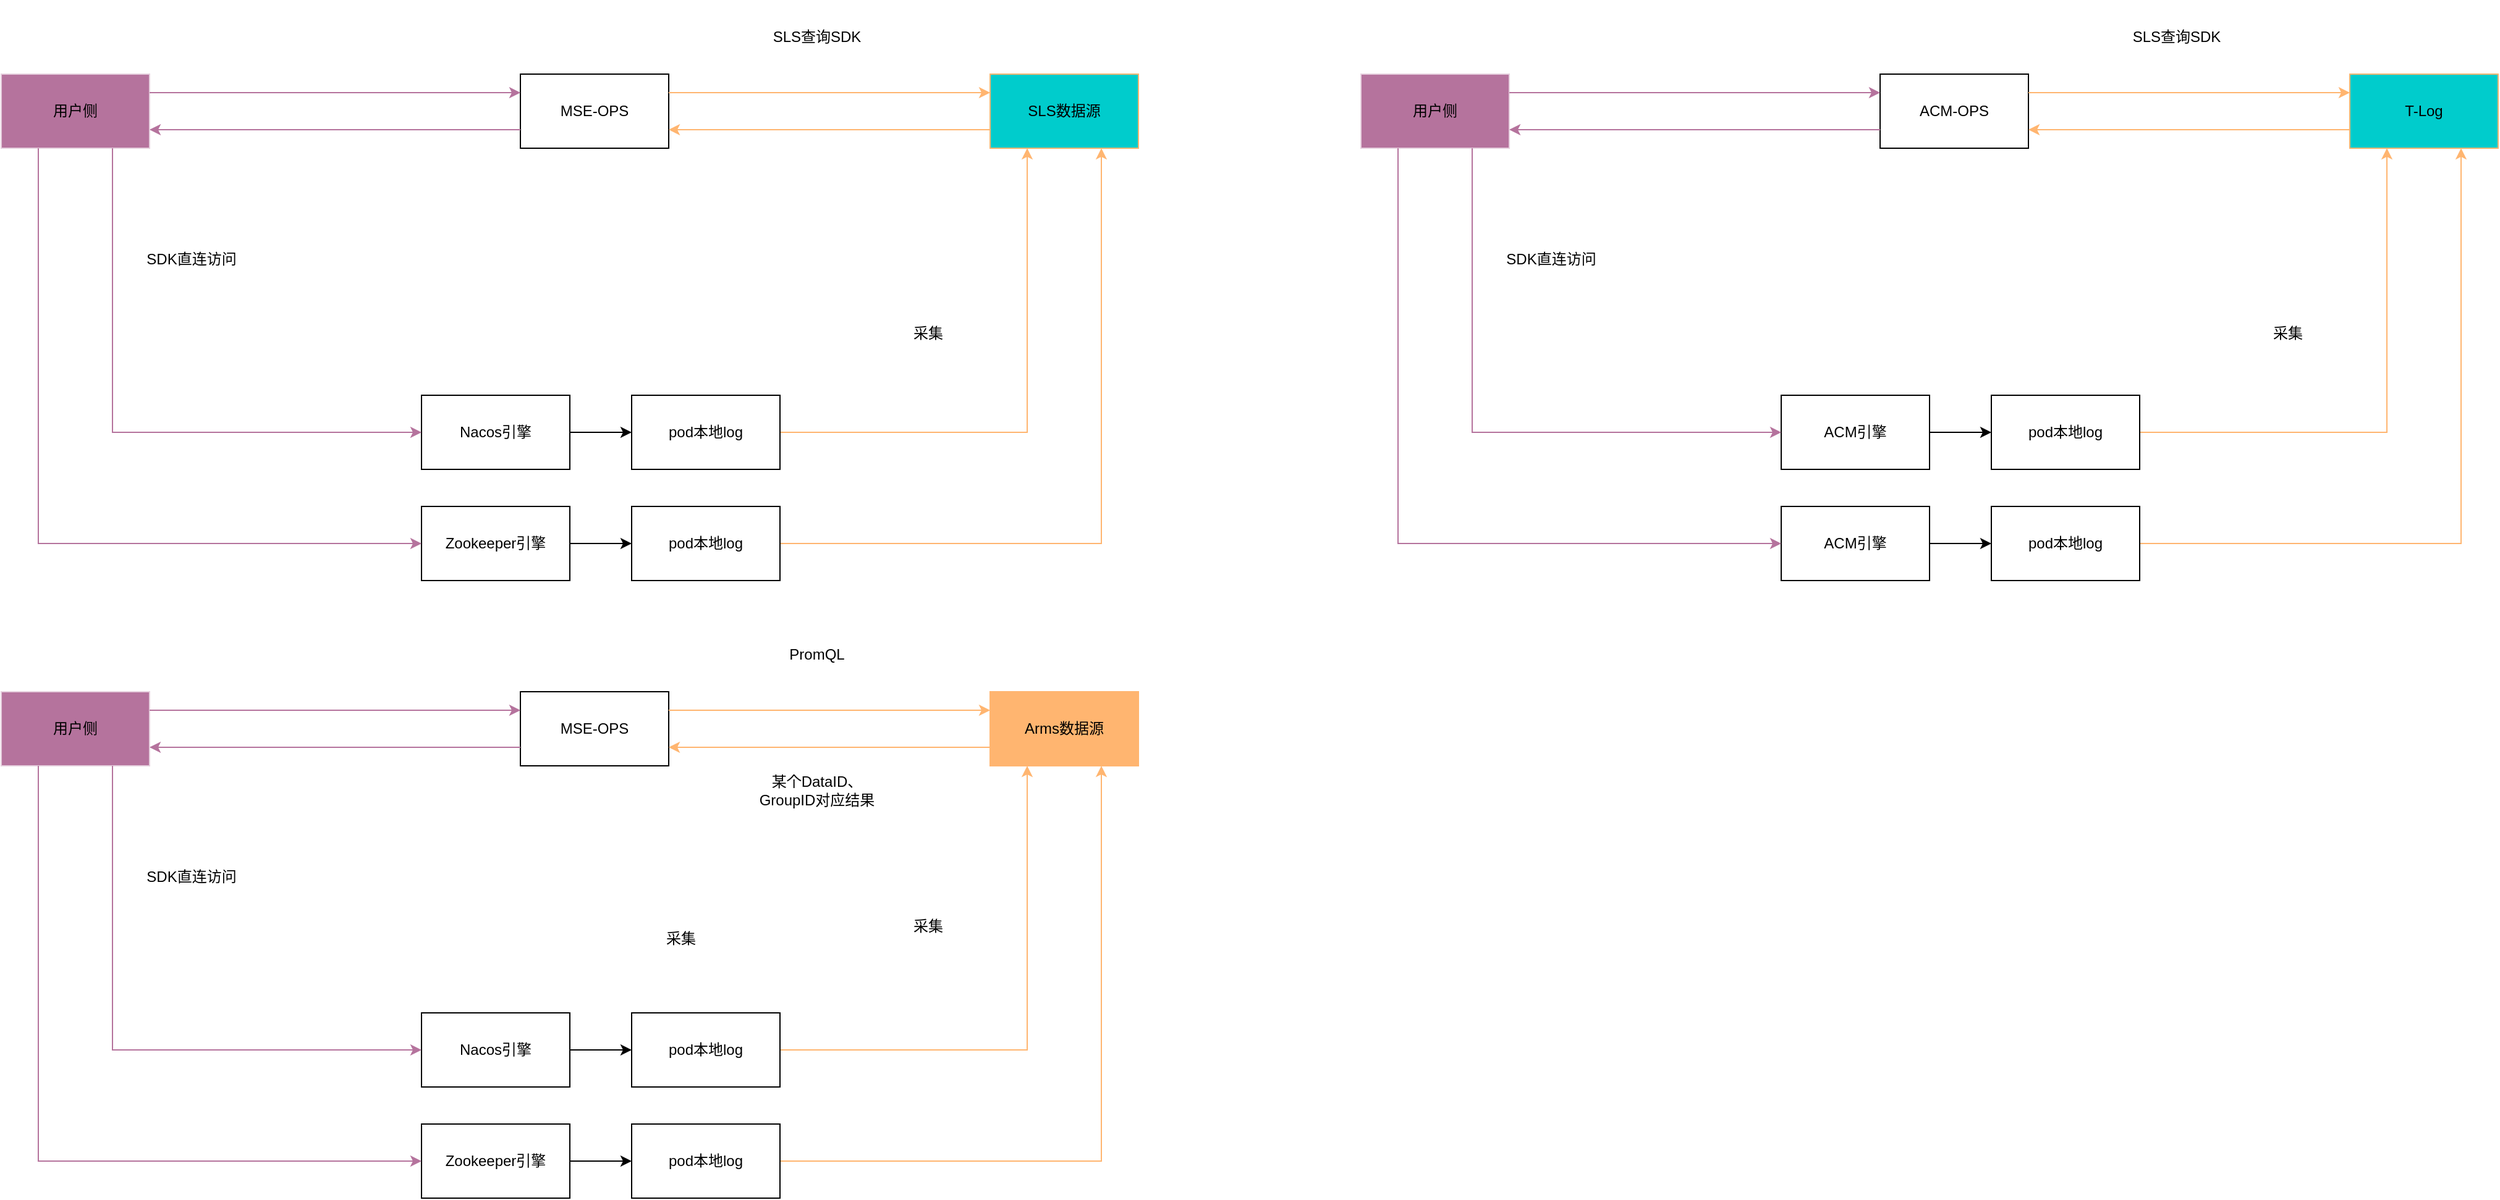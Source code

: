 <mxfile version="16.6.5" type="github">
  <diagram id="Uhu2Ll49Uh4k2IdSFsoS" name="Page-1">
    <mxGraphModel dx="1605" dy="856" grid="1" gridSize="10" guides="1" tooltips="1" connect="1" arrows="1" fold="1" page="1" pageScale="1" pageWidth="827" pageHeight="1169" math="0" shadow="0">
      <root>
        <mxCell id="0" />
        <mxCell id="1" parent="0" />
        <mxCell id="-PRiL7OBCbt_mv9-A4bU-6" value="用户侧" style="rounded=0;whiteSpace=wrap;html=1;fillColor=#B5739D;strokeColor=#E6D0DE;" vertex="1" parent="1">
          <mxGeometry x="240" y="1020" width="120" height="60" as="geometry" />
        </mxCell>
        <mxCell id="-PRiL7OBCbt_mv9-A4bU-7" value="MSE-OPS" style="rounded=0;whiteSpace=wrap;html=1;" vertex="1" parent="1">
          <mxGeometry x="660" y="1020" width="120" height="60" as="geometry" />
        </mxCell>
        <mxCell id="-PRiL7OBCbt_mv9-A4bU-8" value="Arms数据源" style="rounded=0;whiteSpace=wrap;html=1;strokeColor=#FFB570;fillColor=#FFB570;" vertex="1" parent="1">
          <mxGeometry x="1040" y="1020" width="120" height="60" as="geometry" />
        </mxCell>
        <mxCell id="-PRiL7OBCbt_mv9-A4bU-9" style="edgeStyle=orthogonalEdgeStyle;rounded=0;orthogonalLoop=1;jettySize=auto;html=1;exitX=1;exitY=0.5;exitDx=0;exitDy=0;entryX=0;entryY=0.5;entryDx=0;entryDy=0;" edge="1" parent="1" source="-PRiL7OBCbt_mv9-A4bU-10" target="-PRiL7OBCbt_mv9-A4bU-23">
          <mxGeometry relative="1" as="geometry" />
        </mxCell>
        <mxCell id="-PRiL7OBCbt_mv9-A4bU-10" value="Nacos引擎" style="rounded=0;whiteSpace=wrap;html=1;" vertex="1" parent="1">
          <mxGeometry x="580" y="1280" width="120" height="60" as="geometry" />
        </mxCell>
        <mxCell id="-PRiL7OBCbt_mv9-A4bU-11" value="" style="endArrow=classic;html=1;rounded=0;entryX=1;entryY=0.75;entryDx=0;entryDy=0;exitX=0;exitY=0.75;exitDx=0;exitDy=0;fillColor=#FFB570;strokeColor=#FFB570;" edge="1" parent="1" source="-PRiL7OBCbt_mv9-A4bU-8" target="-PRiL7OBCbt_mv9-A4bU-7">
          <mxGeometry width="50" height="50" relative="1" as="geometry">
            <mxPoint x="310" y="1170" as="sourcePoint" />
            <mxPoint x="610" y="1170" as="targetPoint" />
          </mxGeometry>
        </mxCell>
        <mxCell id="-PRiL7OBCbt_mv9-A4bU-12" value="" style="endArrow=classic;html=1;rounded=0;entryX=0;entryY=0.25;entryDx=0;entryDy=0;exitX=1;exitY=0.25;exitDx=0;exitDy=0;fillColor=#FFB570;strokeColor=#FFB570;" edge="1" parent="1" source="-PRiL7OBCbt_mv9-A4bU-7" target="-PRiL7OBCbt_mv9-A4bU-8">
          <mxGeometry width="50" height="50" relative="1" as="geometry">
            <mxPoint x="530" y="850" as="sourcePoint" />
            <mxPoint x="530" y="1010" as="targetPoint" />
          </mxGeometry>
        </mxCell>
        <mxCell id="-PRiL7OBCbt_mv9-A4bU-13" value="SDK直连访问" style="rounded=0;whiteSpace=wrap;html=1;strokeColor=none;" vertex="1" parent="1">
          <mxGeometry x="334" y="1140" width="120" height="60" as="geometry" />
        </mxCell>
        <mxCell id="-PRiL7OBCbt_mv9-A4bU-14" value="" style="endArrow=classic;html=1;rounded=0;entryX=1;entryY=0.75;entryDx=0;entryDy=0;exitX=0;exitY=0.75;exitDx=0;exitDy=0;fillColor=#B5739D;strokeColor=#B5739D;" edge="1" parent="1" source="-PRiL7OBCbt_mv9-A4bU-7" target="-PRiL7OBCbt_mv9-A4bU-6">
          <mxGeometry width="50" height="50" relative="1" as="geometry">
            <mxPoint x="760" y="1030" as="sourcePoint" />
            <mxPoint x="760" y="870" as="targetPoint" />
          </mxGeometry>
        </mxCell>
        <mxCell id="-PRiL7OBCbt_mv9-A4bU-15" value="" style="endArrow=classic;html=1;rounded=0;entryX=0;entryY=0.25;entryDx=0;entryDy=0;exitX=1;exitY=0.25;exitDx=0;exitDy=0;fillColor=#B5739D;strokeColor=#B5739D;" edge="1" parent="1" source="-PRiL7OBCbt_mv9-A4bU-6" target="-PRiL7OBCbt_mv9-A4bU-7">
          <mxGeometry width="50" height="50" relative="1" as="geometry">
            <mxPoint x="670" y="1075" as="sourcePoint" />
            <mxPoint x="370" y="1075" as="targetPoint" />
          </mxGeometry>
        </mxCell>
        <mxCell id="-PRiL7OBCbt_mv9-A4bU-17" style="edgeStyle=orthogonalEdgeStyle;rounded=0;orthogonalLoop=1;jettySize=auto;html=1;exitX=1;exitY=0.5;exitDx=0;exitDy=0;entryX=0;entryY=0.5;entryDx=0;entryDy=0;" edge="1" parent="1" source="-PRiL7OBCbt_mv9-A4bU-18" target="-PRiL7OBCbt_mv9-A4bU-24">
          <mxGeometry relative="1" as="geometry" />
        </mxCell>
        <mxCell id="-PRiL7OBCbt_mv9-A4bU-18" value="Zookeeper引擎" style="rounded=0;whiteSpace=wrap;html=1;" vertex="1" parent="1">
          <mxGeometry x="580" y="1370" width="120" height="60" as="geometry" />
        </mxCell>
        <mxCell id="-PRiL7OBCbt_mv9-A4bU-19" value="" style="endArrow=classic;html=1;rounded=0;entryX=0;entryY=0.5;entryDx=0;entryDy=0;exitX=0.75;exitY=1;exitDx=0;exitDy=0;fillColor=#B5739D;strokeColor=#B5739D;" edge="1" parent="1" source="-PRiL7OBCbt_mv9-A4bU-6" target="-PRiL7OBCbt_mv9-A4bU-10">
          <mxGeometry width="50" height="50" relative="1" as="geometry">
            <mxPoint x="370" y="1235" as="sourcePoint" />
            <mxPoint x="670" y="1235" as="targetPoint" />
            <Array as="points">
              <mxPoint x="330" y="1310" />
            </Array>
          </mxGeometry>
        </mxCell>
        <mxCell id="-PRiL7OBCbt_mv9-A4bU-20" value="" style="endArrow=classic;html=1;rounded=0;fillColor=#FFB570;strokeColor=#FFB570;exitX=1;exitY=0.5;exitDx=0;exitDy=0;entryX=0.25;entryY=1;entryDx=0;entryDy=0;" edge="1" parent="1" source="-PRiL7OBCbt_mv9-A4bU-23" target="-PRiL7OBCbt_mv9-A4bU-8">
          <mxGeometry width="50" height="50" relative="1" as="geometry">
            <mxPoint x="1000" y="1460" as="sourcePoint" />
            <mxPoint x="1070" y="1350" as="targetPoint" />
            <Array as="points">
              <mxPoint x="1070" y="1310" />
            </Array>
          </mxGeometry>
        </mxCell>
        <mxCell id="-PRiL7OBCbt_mv9-A4bU-21" value="" style="endArrow=classic;html=1;rounded=0;fillColor=#FFB570;strokeColor=#FFB570;exitX=1;exitY=0.5;exitDx=0;exitDy=0;entryX=0.75;entryY=1;entryDx=0;entryDy=0;" edge="1" parent="1" source="-PRiL7OBCbt_mv9-A4bU-24" target="-PRiL7OBCbt_mv9-A4bU-8">
          <mxGeometry width="50" height="50" relative="1" as="geometry">
            <mxPoint x="1010" y="1550" as="sourcePoint" />
            <mxPoint x="1130" y="1350" as="targetPoint" />
            <Array as="points">
              <mxPoint x="1130" y="1400" />
            </Array>
          </mxGeometry>
        </mxCell>
        <mxCell id="-PRiL7OBCbt_mv9-A4bU-22" value="" style="endArrow=classic;html=1;rounded=0;entryX=0;entryY=0.5;entryDx=0;entryDy=0;exitX=0.25;exitY=1;exitDx=0;exitDy=0;fillColor=#B5739D;strokeColor=#B5739D;" edge="1" parent="1" source="-PRiL7OBCbt_mv9-A4bU-6" target="-PRiL7OBCbt_mv9-A4bU-18">
          <mxGeometry width="50" height="50" relative="1" as="geometry">
            <mxPoint x="260" y="1360" as="sourcePoint" />
            <mxPoint x="590" y="1550" as="targetPoint" />
            <Array as="points">
              <mxPoint x="270" y="1400" />
            </Array>
          </mxGeometry>
        </mxCell>
        <mxCell id="-PRiL7OBCbt_mv9-A4bU-23" value="pod本地log" style="rounded=0;whiteSpace=wrap;html=1;" vertex="1" parent="1">
          <mxGeometry x="750" y="1280" width="120" height="60" as="geometry" />
        </mxCell>
        <mxCell id="-PRiL7OBCbt_mv9-A4bU-24" value="pod本地log" style="rounded=0;whiteSpace=wrap;html=1;" vertex="1" parent="1">
          <mxGeometry x="750" y="1370" width="120" height="60" as="geometry" />
        </mxCell>
        <mxCell id="-PRiL7OBCbt_mv9-A4bU-25" value="采集" style="rounded=0;whiteSpace=wrap;html=1;strokeColor=none;" vertex="1" parent="1">
          <mxGeometry x="730" y="1190" width="120" height="60" as="geometry" />
        </mxCell>
        <mxCell id="-PRiL7OBCbt_mv9-A4bU-26" value="PromQL" style="rounded=0;whiteSpace=wrap;html=1;strokeColor=none;" vertex="1" parent="1">
          <mxGeometry x="840" y="960" width="120" height="60" as="geometry" />
        </mxCell>
        <mxCell id="-PRiL7OBCbt_mv9-A4bU-29" value="采集" style="rounded=0;whiteSpace=wrap;html=1;strokeColor=none;" vertex="1" parent="1">
          <mxGeometry x="930" y="1180" width="120" height="60" as="geometry" />
        </mxCell>
        <mxCell id="-PRiL7OBCbt_mv9-A4bU-31" value="用户侧" style="rounded=0;whiteSpace=wrap;html=1;fillColor=#B5739D;strokeColor=#E6D0DE;" vertex="1" parent="1">
          <mxGeometry x="240" y="520" width="120" height="60" as="geometry" />
        </mxCell>
        <mxCell id="-PRiL7OBCbt_mv9-A4bU-32" value="MSE-OPS" style="rounded=0;whiteSpace=wrap;html=1;" vertex="1" parent="1">
          <mxGeometry x="660" y="520" width="120" height="60" as="geometry" />
        </mxCell>
        <mxCell id="-PRiL7OBCbt_mv9-A4bU-33" value="SLS数据源" style="rounded=0;whiteSpace=wrap;html=1;strokeColor=#FFB570;fillColor=#00CCCC;" vertex="1" parent="1">
          <mxGeometry x="1040" y="520" width="120" height="60" as="geometry" />
        </mxCell>
        <mxCell id="-PRiL7OBCbt_mv9-A4bU-34" style="edgeStyle=orthogonalEdgeStyle;rounded=0;orthogonalLoop=1;jettySize=auto;html=1;exitX=1;exitY=0.5;exitDx=0;exitDy=0;entryX=0;entryY=0.5;entryDx=0;entryDy=0;" edge="1" parent="1" source="-PRiL7OBCbt_mv9-A4bU-35" target="-PRiL7OBCbt_mv9-A4bU-47">
          <mxGeometry relative="1" as="geometry" />
        </mxCell>
        <mxCell id="-PRiL7OBCbt_mv9-A4bU-35" value="Nacos引擎" style="rounded=0;whiteSpace=wrap;html=1;" vertex="1" parent="1">
          <mxGeometry x="580" y="780" width="120" height="60" as="geometry" />
        </mxCell>
        <mxCell id="-PRiL7OBCbt_mv9-A4bU-36" value="" style="endArrow=classic;html=1;rounded=0;entryX=1;entryY=0.75;entryDx=0;entryDy=0;exitX=0;exitY=0.75;exitDx=0;exitDy=0;fillColor=#FFB570;strokeColor=#FFB570;" edge="1" parent="1" source="-PRiL7OBCbt_mv9-A4bU-33" target="-PRiL7OBCbt_mv9-A4bU-32">
          <mxGeometry width="50" height="50" relative="1" as="geometry">
            <mxPoint x="310" y="670" as="sourcePoint" />
            <mxPoint x="610" y="670" as="targetPoint" />
          </mxGeometry>
        </mxCell>
        <mxCell id="-PRiL7OBCbt_mv9-A4bU-37" value="" style="endArrow=classic;html=1;rounded=0;entryX=0;entryY=0.25;entryDx=0;entryDy=0;exitX=1;exitY=0.25;exitDx=0;exitDy=0;fillColor=#FFB570;strokeColor=#FFB570;" edge="1" parent="1" source="-PRiL7OBCbt_mv9-A4bU-32" target="-PRiL7OBCbt_mv9-A4bU-33">
          <mxGeometry width="50" height="50" relative="1" as="geometry">
            <mxPoint x="530" y="350" as="sourcePoint" />
            <mxPoint x="530" y="510" as="targetPoint" />
          </mxGeometry>
        </mxCell>
        <mxCell id="-PRiL7OBCbt_mv9-A4bU-38" value="SDK直连访问" style="rounded=0;whiteSpace=wrap;html=1;strokeColor=none;" vertex="1" parent="1">
          <mxGeometry x="334" y="640" width="120" height="60" as="geometry" />
        </mxCell>
        <mxCell id="-PRiL7OBCbt_mv9-A4bU-39" value="" style="endArrow=classic;html=1;rounded=0;entryX=1;entryY=0.75;entryDx=0;entryDy=0;exitX=0;exitY=0.75;exitDx=0;exitDy=0;fillColor=#B5739D;strokeColor=#B5739D;" edge="1" parent="1" source="-PRiL7OBCbt_mv9-A4bU-32" target="-PRiL7OBCbt_mv9-A4bU-31">
          <mxGeometry width="50" height="50" relative="1" as="geometry">
            <mxPoint x="760" y="530" as="sourcePoint" />
            <mxPoint x="760" y="370" as="targetPoint" />
          </mxGeometry>
        </mxCell>
        <mxCell id="-PRiL7OBCbt_mv9-A4bU-40" value="" style="endArrow=classic;html=1;rounded=0;entryX=0;entryY=0.25;entryDx=0;entryDy=0;exitX=1;exitY=0.25;exitDx=0;exitDy=0;fillColor=#B5739D;strokeColor=#B5739D;" edge="1" parent="1" source="-PRiL7OBCbt_mv9-A4bU-31" target="-PRiL7OBCbt_mv9-A4bU-32">
          <mxGeometry width="50" height="50" relative="1" as="geometry">
            <mxPoint x="670" y="575" as="sourcePoint" />
            <mxPoint x="370" y="575" as="targetPoint" />
          </mxGeometry>
        </mxCell>
        <mxCell id="-PRiL7OBCbt_mv9-A4bU-41" style="edgeStyle=orthogonalEdgeStyle;rounded=0;orthogonalLoop=1;jettySize=auto;html=1;exitX=1;exitY=0.5;exitDx=0;exitDy=0;entryX=0;entryY=0.5;entryDx=0;entryDy=0;" edge="1" parent="1" source="-PRiL7OBCbt_mv9-A4bU-42" target="-PRiL7OBCbt_mv9-A4bU-48">
          <mxGeometry relative="1" as="geometry" />
        </mxCell>
        <mxCell id="-PRiL7OBCbt_mv9-A4bU-42" value="Zookeeper引擎" style="rounded=0;whiteSpace=wrap;html=1;" vertex="1" parent="1">
          <mxGeometry x="580" y="870" width="120" height="60" as="geometry" />
        </mxCell>
        <mxCell id="-PRiL7OBCbt_mv9-A4bU-43" value="" style="endArrow=classic;html=1;rounded=0;entryX=0;entryY=0.5;entryDx=0;entryDy=0;exitX=0.75;exitY=1;exitDx=0;exitDy=0;fillColor=#B5739D;strokeColor=#B5739D;" edge="1" parent="1" source="-PRiL7OBCbt_mv9-A4bU-31" target="-PRiL7OBCbt_mv9-A4bU-35">
          <mxGeometry width="50" height="50" relative="1" as="geometry">
            <mxPoint x="370" y="735" as="sourcePoint" />
            <mxPoint x="670" y="735" as="targetPoint" />
            <Array as="points">
              <mxPoint x="330" y="810" />
            </Array>
          </mxGeometry>
        </mxCell>
        <mxCell id="-PRiL7OBCbt_mv9-A4bU-44" value="" style="endArrow=classic;html=1;rounded=0;fillColor=#FFB570;strokeColor=#FFB570;exitX=1;exitY=0.5;exitDx=0;exitDy=0;entryX=0.25;entryY=1;entryDx=0;entryDy=0;" edge="1" parent="1" source="-PRiL7OBCbt_mv9-A4bU-47" target="-PRiL7OBCbt_mv9-A4bU-33">
          <mxGeometry width="50" height="50" relative="1" as="geometry">
            <mxPoint x="1000" y="960" as="sourcePoint" />
            <mxPoint x="1070" y="850" as="targetPoint" />
            <Array as="points">
              <mxPoint x="1070" y="810" />
            </Array>
          </mxGeometry>
        </mxCell>
        <mxCell id="-PRiL7OBCbt_mv9-A4bU-45" value="" style="endArrow=classic;html=1;rounded=0;fillColor=#FFB570;strokeColor=#FFB570;exitX=1;exitY=0.5;exitDx=0;exitDy=0;entryX=0.75;entryY=1;entryDx=0;entryDy=0;" edge="1" parent="1" source="-PRiL7OBCbt_mv9-A4bU-48" target="-PRiL7OBCbt_mv9-A4bU-33">
          <mxGeometry width="50" height="50" relative="1" as="geometry">
            <mxPoint x="1010" y="1050" as="sourcePoint" />
            <mxPoint x="1130" y="850" as="targetPoint" />
            <Array as="points">
              <mxPoint x="1130" y="900" />
            </Array>
          </mxGeometry>
        </mxCell>
        <mxCell id="-PRiL7OBCbt_mv9-A4bU-46" value="" style="endArrow=classic;html=1;rounded=0;entryX=0;entryY=0.5;entryDx=0;entryDy=0;exitX=0.25;exitY=1;exitDx=0;exitDy=0;fillColor=#B5739D;strokeColor=#B5739D;" edge="1" parent="1" source="-PRiL7OBCbt_mv9-A4bU-31" target="-PRiL7OBCbt_mv9-A4bU-42">
          <mxGeometry width="50" height="50" relative="1" as="geometry">
            <mxPoint x="260" y="860" as="sourcePoint" />
            <mxPoint x="590" y="1050" as="targetPoint" />
            <Array as="points">
              <mxPoint x="270" y="900" />
            </Array>
          </mxGeometry>
        </mxCell>
        <mxCell id="-PRiL7OBCbt_mv9-A4bU-47" value="pod本地log" style="rounded=0;whiteSpace=wrap;html=1;" vertex="1" parent="1">
          <mxGeometry x="750" y="780" width="120" height="60" as="geometry" />
        </mxCell>
        <mxCell id="-PRiL7OBCbt_mv9-A4bU-48" value="pod本地log" style="rounded=0;whiteSpace=wrap;html=1;" vertex="1" parent="1">
          <mxGeometry x="750" y="870" width="120" height="60" as="geometry" />
        </mxCell>
        <mxCell id="-PRiL7OBCbt_mv9-A4bU-50" value="SLS查询SDK" style="rounded=0;whiteSpace=wrap;html=1;strokeColor=none;" vertex="1" parent="1">
          <mxGeometry x="840" y="460" width="120" height="60" as="geometry" />
        </mxCell>
        <mxCell id="-PRiL7OBCbt_mv9-A4bU-51" value="采集" style="rounded=0;whiteSpace=wrap;html=1;strokeColor=none;" vertex="1" parent="1">
          <mxGeometry x="930" y="700" width="120" height="60" as="geometry" />
        </mxCell>
        <mxCell id="-PRiL7OBCbt_mv9-A4bU-52" value="某个DataID、GroupID对应结果" style="rounded=0;whiteSpace=wrap;html=1;strokeColor=none;" vertex="1" parent="1">
          <mxGeometry x="840" y="1070" width="120" height="60" as="geometry" />
        </mxCell>
        <mxCell id="-PRiL7OBCbt_mv9-A4bU-53" value="用户侧" style="rounded=0;whiteSpace=wrap;html=1;fillColor=#B5739D;strokeColor=#E6D0DE;" vertex="1" parent="1">
          <mxGeometry x="1340" y="520" width="120" height="60" as="geometry" />
        </mxCell>
        <mxCell id="-PRiL7OBCbt_mv9-A4bU-54" value="ACM-OPS" style="rounded=0;whiteSpace=wrap;html=1;" vertex="1" parent="1">
          <mxGeometry x="1760" y="520" width="120" height="60" as="geometry" />
        </mxCell>
        <mxCell id="-PRiL7OBCbt_mv9-A4bU-55" value="T-Log" style="rounded=0;whiteSpace=wrap;html=1;strokeColor=#FFB570;fillColor=#00CCCC;" vertex="1" parent="1">
          <mxGeometry x="2140" y="520" width="120" height="60" as="geometry" />
        </mxCell>
        <mxCell id="-PRiL7OBCbt_mv9-A4bU-56" style="edgeStyle=orthogonalEdgeStyle;rounded=0;orthogonalLoop=1;jettySize=auto;html=1;exitX=1;exitY=0.5;exitDx=0;exitDy=0;entryX=0;entryY=0.5;entryDx=0;entryDy=0;" edge="1" parent="1" source="-PRiL7OBCbt_mv9-A4bU-57" target="-PRiL7OBCbt_mv9-A4bU-69">
          <mxGeometry relative="1" as="geometry" />
        </mxCell>
        <mxCell id="-PRiL7OBCbt_mv9-A4bU-57" value="ACM引擎" style="rounded=0;whiteSpace=wrap;html=1;" vertex="1" parent="1">
          <mxGeometry x="1680" y="780" width="120" height="60" as="geometry" />
        </mxCell>
        <mxCell id="-PRiL7OBCbt_mv9-A4bU-58" value="" style="endArrow=classic;html=1;rounded=0;entryX=1;entryY=0.75;entryDx=0;entryDy=0;exitX=0;exitY=0.75;exitDx=0;exitDy=0;fillColor=#FFB570;strokeColor=#FFB570;" edge="1" parent="1" source="-PRiL7OBCbt_mv9-A4bU-55" target="-PRiL7OBCbt_mv9-A4bU-54">
          <mxGeometry width="50" height="50" relative="1" as="geometry">
            <mxPoint x="1410" y="670" as="sourcePoint" />
            <mxPoint x="1710" y="670" as="targetPoint" />
          </mxGeometry>
        </mxCell>
        <mxCell id="-PRiL7OBCbt_mv9-A4bU-59" value="" style="endArrow=classic;html=1;rounded=0;entryX=0;entryY=0.25;entryDx=0;entryDy=0;exitX=1;exitY=0.25;exitDx=0;exitDy=0;fillColor=#FFB570;strokeColor=#FFB570;" edge="1" parent="1" source="-PRiL7OBCbt_mv9-A4bU-54" target="-PRiL7OBCbt_mv9-A4bU-55">
          <mxGeometry width="50" height="50" relative="1" as="geometry">
            <mxPoint x="1630" y="350" as="sourcePoint" />
            <mxPoint x="1630" y="510" as="targetPoint" />
          </mxGeometry>
        </mxCell>
        <mxCell id="-PRiL7OBCbt_mv9-A4bU-60" value="SDK直连访问" style="rounded=0;whiteSpace=wrap;html=1;strokeColor=none;" vertex="1" parent="1">
          <mxGeometry x="1434" y="640" width="120" height="60" as="geometry" />
        </mxCell>
        <mxCell id="-PRiL7OBCbt_mv9-A4bU-61" value="" style="endArrow=classic;html=1;rounded=0;entryX=1;entryY=0.75;entryDx=0;entryDy=0;exitX=0;exitY=0.75;exitDx=0;exitDy=0;fillColor=#B5739D;strokeColor=#B5739D;" edge="1" parent="1" source="-PRiL7OBCbt_mv9-A4bU-54" target="-PRiL7OBCbt_mv9-A4bU-53">
          <mxGeometry width="50" height="50" relative="1" as="geometry">
            <mxPoint x="1860" y="530" as="sourcePoint" />
            <mxPoint x="1860" y="370" as="targetPoint" />
          </mxGeometry>
        </mxCell>
        <mxCell id="-PRiL7OBCbt_mv9-A4bU-62" value="" style="endArrow=classic;html=1;rounded=0;entryX=0;entryY=0.25;entryDx=0;entryDy=0;exitX=1;exitY=0.25;exitDx=0;exitDy=0;fillColor=#B5739D;strokeColor=#B5739D;" edge="1" parent="1" source="-PRiL7OBCbt_mv9-A4bU-53" target="-PRiL7OBCbt_mv9-A4bU-54">
          <mxGeometry width="50" height="50" relative="1" as="geometry">
            <mxPoint x="1770" y="575" as="sourcePoint" />
            <mxPoint x="1470" y="575" as="targetPoint" />
          </mxGeometry>
        </mxCell>
        <mxCell id="-PRiL7OBCbt_mv9-A4bU-63" style="edgeStyle=orthogonalEdgeStyle;rounded=0;orthogonalLoop=1;jettySize=auto;html=1;exitX=1;exitY=0.5;exitDx=0;exitDy=0;entryX=0;entryY=0.5;entryDx=0;entryDy=0;" edge="1" parent="1" source="-PRiL7OBCbt_mv9-A4bU-64" target="-PRiL7OBCbt_mv9-A4bU-70">
          <mxGeometry relative="1" as="geometry" />
        </mxCell>
        <mxCell id="-PRiL7OBCbt_mv9-A4bU-64" value="ACM引擎" style="rounded=0;whiteSpace=wrap;html=1;" vertex="1" parent="1">
          <mxGeometry x="1680" y="870" width="120" height="60" as="geometry" />
        </mxCell>
        <mxCell id="-PRiL7OBCbt_mv9-A4bU-65" value="" style="endArrow=classic;html=1;rounded=0;entryX=0;entryY=0.5;entryDx=0;entryDy=0;exitX=0.75;exitY=1;exitDx=0;exitDy=0;fillColor=#B5739D;strokeColor=#B5739D;" edge="1" parent="1" source="-PRiL7OBCbt_mv9-A4bU-53" target="-PRiL7OBCbt_mv9-A4bU-57">
          <mxGeometry width="50" height="50" relative="1" as="geometry">
            <mxPoint x="1470" y="735" as="sourcePoint" />
            <mxPoint x="1770" y="735" as="targetPoint" />
            <Array as="points">
              <mxPoint x="1430" y="810" />
            </Array>
          </mxGeometry>
        </mxCell>
        <mxCell id="-PRiL7OBCbt_mv9-A4bU-66" value="" style="endArrow=classic;html=1;rounded=0;fillColor=#FFB570;strokeColor=#FFB570;exitX=1;exitY=0.5;exitDx=0;exitDy=0;entryX=0.25;entryY=1;entryDx=0;entryDy=0;" edge="1" parent="1" source="-PRiL7OBCbt_mv9-A4bU-69" target="-PRiL7OBCbt_mv9-A4bU-55">
          <mxGeometry width="50" height="50" relative="1" as="geometry">
            <mxPoint x="2100" y="960" as="sourcePoint" />
            <mxPoint x="2170" y="850" as="targetPoint" />
            <Array as="points">
              <mxPoint x="2170" y="810" />
            </Array>
          </mxGeometry>
        </mxCell>
        <mxCell id="-PRiL7OBCbt_mv9-A4bU-67" value="" style="endArrow=classic;html=1;rounded=0;fillColor=#FFB570;strokeColor=#FFB570;exitX=1;exitY=0.5;exitDx=0;exitDy=0;entryX=0.75;entryY=1;entryDx=0;entryDy=0;" edge="1" parent="1" source="-PRiL7OBCbt_mv9-A4bU-70" target="-PRiL7OBCbt_mv9-A4bU-55">
          <mxGeometry width="50" height="50" relative="1" as="geometry">
            <mxPoint x="2110" y="1050" as="sourcePoint" />
            <mxPoint x="2230" y="850" as="targetPoint" />
            <Array as="points">
              <mxPoint x="2230" y="900" />
            </Array>
          </mxGeometry>
        </mxCell>
        <mxCell id="-PRiL7OBCbt_mv9-A4bU-68" value="" style="endArrow=classic;html=1;rounded=0;entryX=0;entryY=0.5;entryDx=0;entryDy=0;exitX=0.25;exitY=1;exitDx=0;exitDy=0;fillColor=#B5739D;strokeColor=#B5739D;" edge="1" parent="1" source="-PRiL7OBCbt_mv9-A4bU-53" target="-PRiL7OBCbt_mv9-A4bU-64">
          <mxGeometry width="50" height="50" relative="1" as="geometry">
            <mxPoint x="1360" y="860" as="sourcePoint" />
            <mxPoint x="1690" y="1050" as="targetPoint" />
            <Array as="points">
              <mxPoint x="1370" y="900" />
            </Array>
          </mxGeometry>
        </mxCell>
        <mxCell id="-PRiL7OBCbt_mv9-A4bU-69" value="pod本地log" style="rounded=0;whiteSpace=wrap;html=1;" vertex="1" parent="1">
          <mxGeometry x="1850" y="780" width="120" height="60" as="geometry" />
        </mxCell>
        <mxCell id="-PRiL7OBCbt_mv9-A4bU-70" value="pod本地log" style="rounded=0;whiteSpace=wrap;html=1;" vertex="1" parent="1">
          <mxGeometry x="1850" y="870" width="120" height="60" as="geometry" />
        </mxCell>
        <mxCell id="-PRiL7OBCbt_mv9-A4bU-71" value="SLS查询SDK" style="rounded=0;whiteSpace=wrap;html=1;strokeColor=none;" vertex="1" parent="1">
          <mxGeometry x="1940" y="460" width="120" height="60" as="geometry" />
        </mxCell>
        <mxCell id="-PRiL7OBCbt_mv9-A4bU-72" value="采集" style="rounded=0;whiteSpace=wrap;html=1;strokeColor=none;" vertex="1" parent="1">
          <mxGeometry x="2030" y="700" width="120" height="60" as="geometry" />
        </mxCell>
      </root>
    </mxGraphModel>
  </diagram>
</mxfile>
